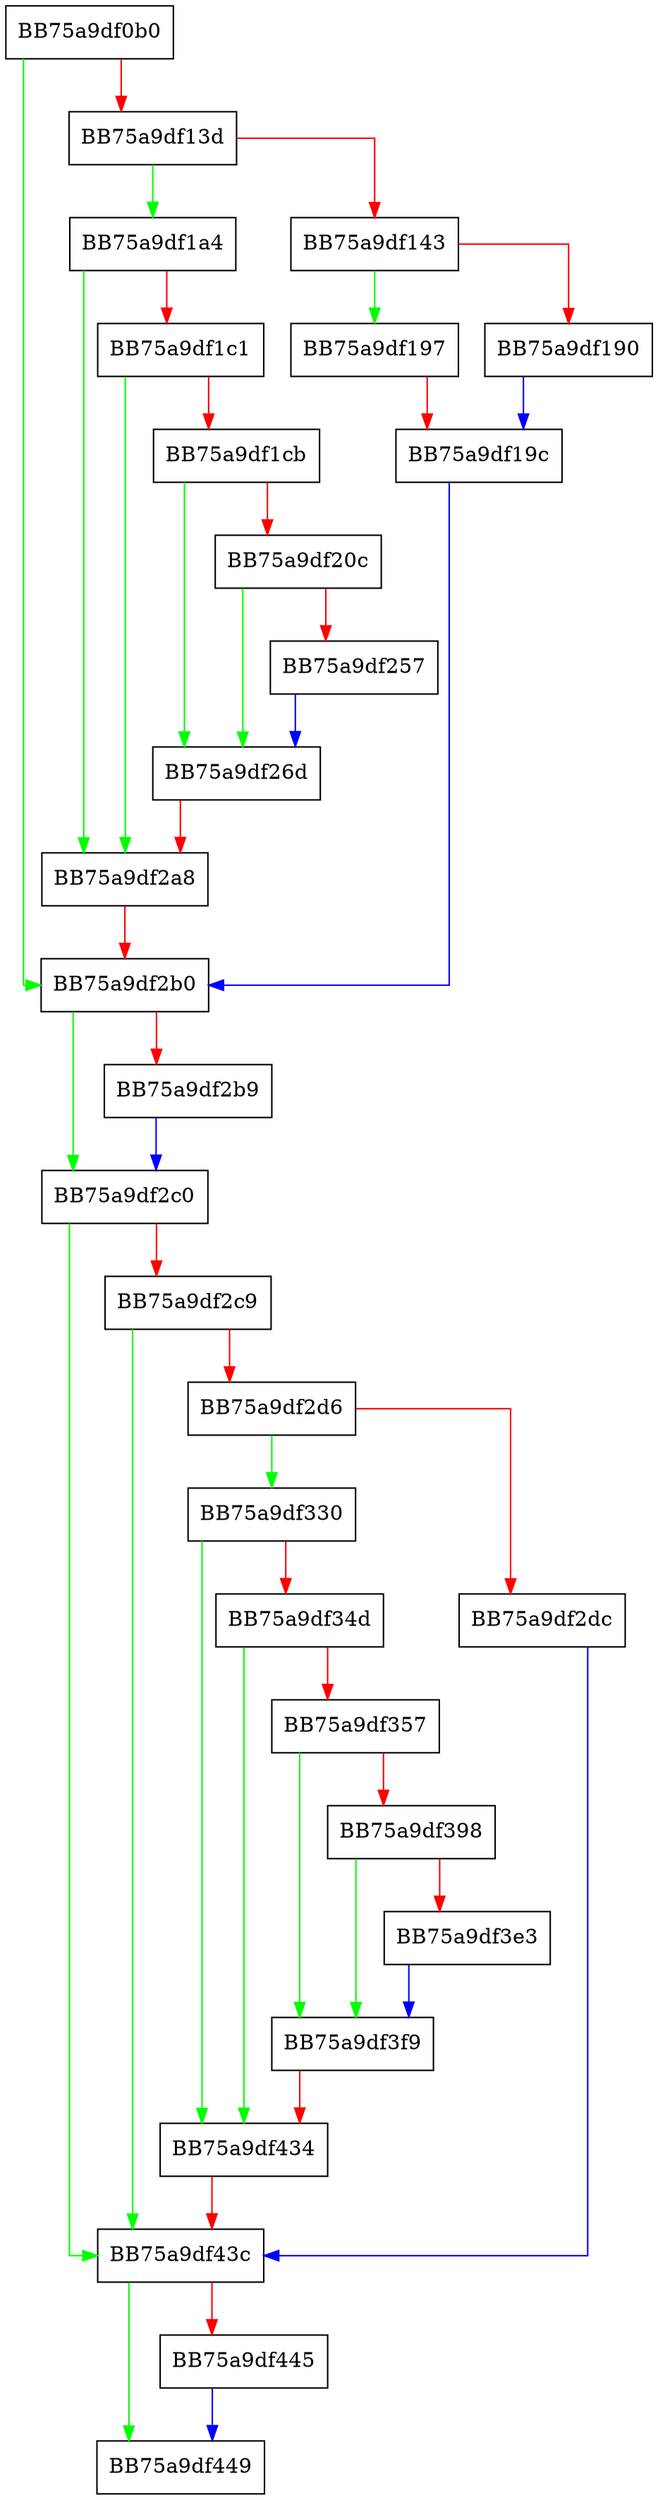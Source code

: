 digraph _init_classifier {
  node [shape="box"];
  graph [splines=ortho];
  BB75a9df0b0 -> BB75a9df2b0 [color="green"];
  BB75a9df0b0 -> BB75a9df13d [color="red"];
  BB75a9df13d -> BB75a9df1a4 [color="green"];
  BB75a9df13d -> BB75a9df143 [color="red"];
  BB75a9df143 -> BB75a9df197 [color="green"];
  BB75a9df143 -> BB75a9df190 [color="red"];
  BB75a9df190 -> BB75a9df19c [color="blue"];
  BB75a9df197 -> BB75a9df19c [color="red"];
  BB75a9df19c -> BB75a9df2b0 [color="blue"];
  BB75a9df1a4 -> BB75a9df2a8 [color="green"];
  BB75a9df1a4 -> BB75a9df1c1 [color="red"];
  BB75a9df1c1 -> BB75a9df2a8 [color="green"];
  BB75a9df1c1 -> BB75a9df1cb [color="red"];
  BB75a9df1cb -> BB75a9df26d [color="green"];
  BB75a9df1cb -> BB75a9df20c [color="red"];
  BB75a9df20c -> BB75a9df26d [color="green"];
  BB75a9df20c -> BB75a9df257 [color="red"];
  BB75a9df257 -> BB75a9df26d [color="blue"];
  BB75a9df26d -> BB75a9df2a8 [color="red"];
  BB75a9df2a8 -> BB75a9df2b0 [color="red"];
  BB75a9df2b0 -> BB75a9df2c0 [color="green"];
  BB75a9df2b0 -> BB75a9df2b9 [color="red"];
  BB75a9df2b9 -> BB75a9df2c0 [color="blue"];
  BB75a9df2c0 -> BB75a9df43c [color="green"];
  BB75a9df2c0 -> BB75a9df2c9 [color="red"];
  BB75a9df2c9 -> BB75a9df43c [color="green"];
  BB75a9df2c9 -> BB75a9df2d6 [color="red"];
  BB75a9df2d6 -> BB75a9df330 [color="green"];
  BB75a9df2d6 -> BB75a9df2dc [color="red"];
  BB75a9df2dc -> BB75a9df43c [color="blue"];
  BB75a9df330 -> BB75a9df434 [color="green"];
  BB75a9df330 -> BB75a9df34d [color="red"];
  BB75a9df34d -> BB75a9df434 [color="green"];
  BB75a9df34d -> BB75a9df357 [color="red"];
  BB75a9df357 -> BB75a9df3f9 [color="green"];
  BB75a9df357 -> BB75a9df398 [color="red"];
  BB75a9df398 -> BB75a9df3f9 [color="green"];
  BB75a9df398 -> BB75a9df3e3 [color="red"];
  BB75a9df3e3 -> BB75a9df3f9 [color="blue"];
  BB75a9df3f9 -> BB75a9df434 [color="red"];
  BB75a9df434 -> BB75a9df43c [color="red"];
  BB75a9df43c -> BB75a9df449 [color="green"];
  BB75a9df43c -> BB75a9df445 [color="red"];
  BB75a9df445 -> BB75a9df449 [color="blue"];
}